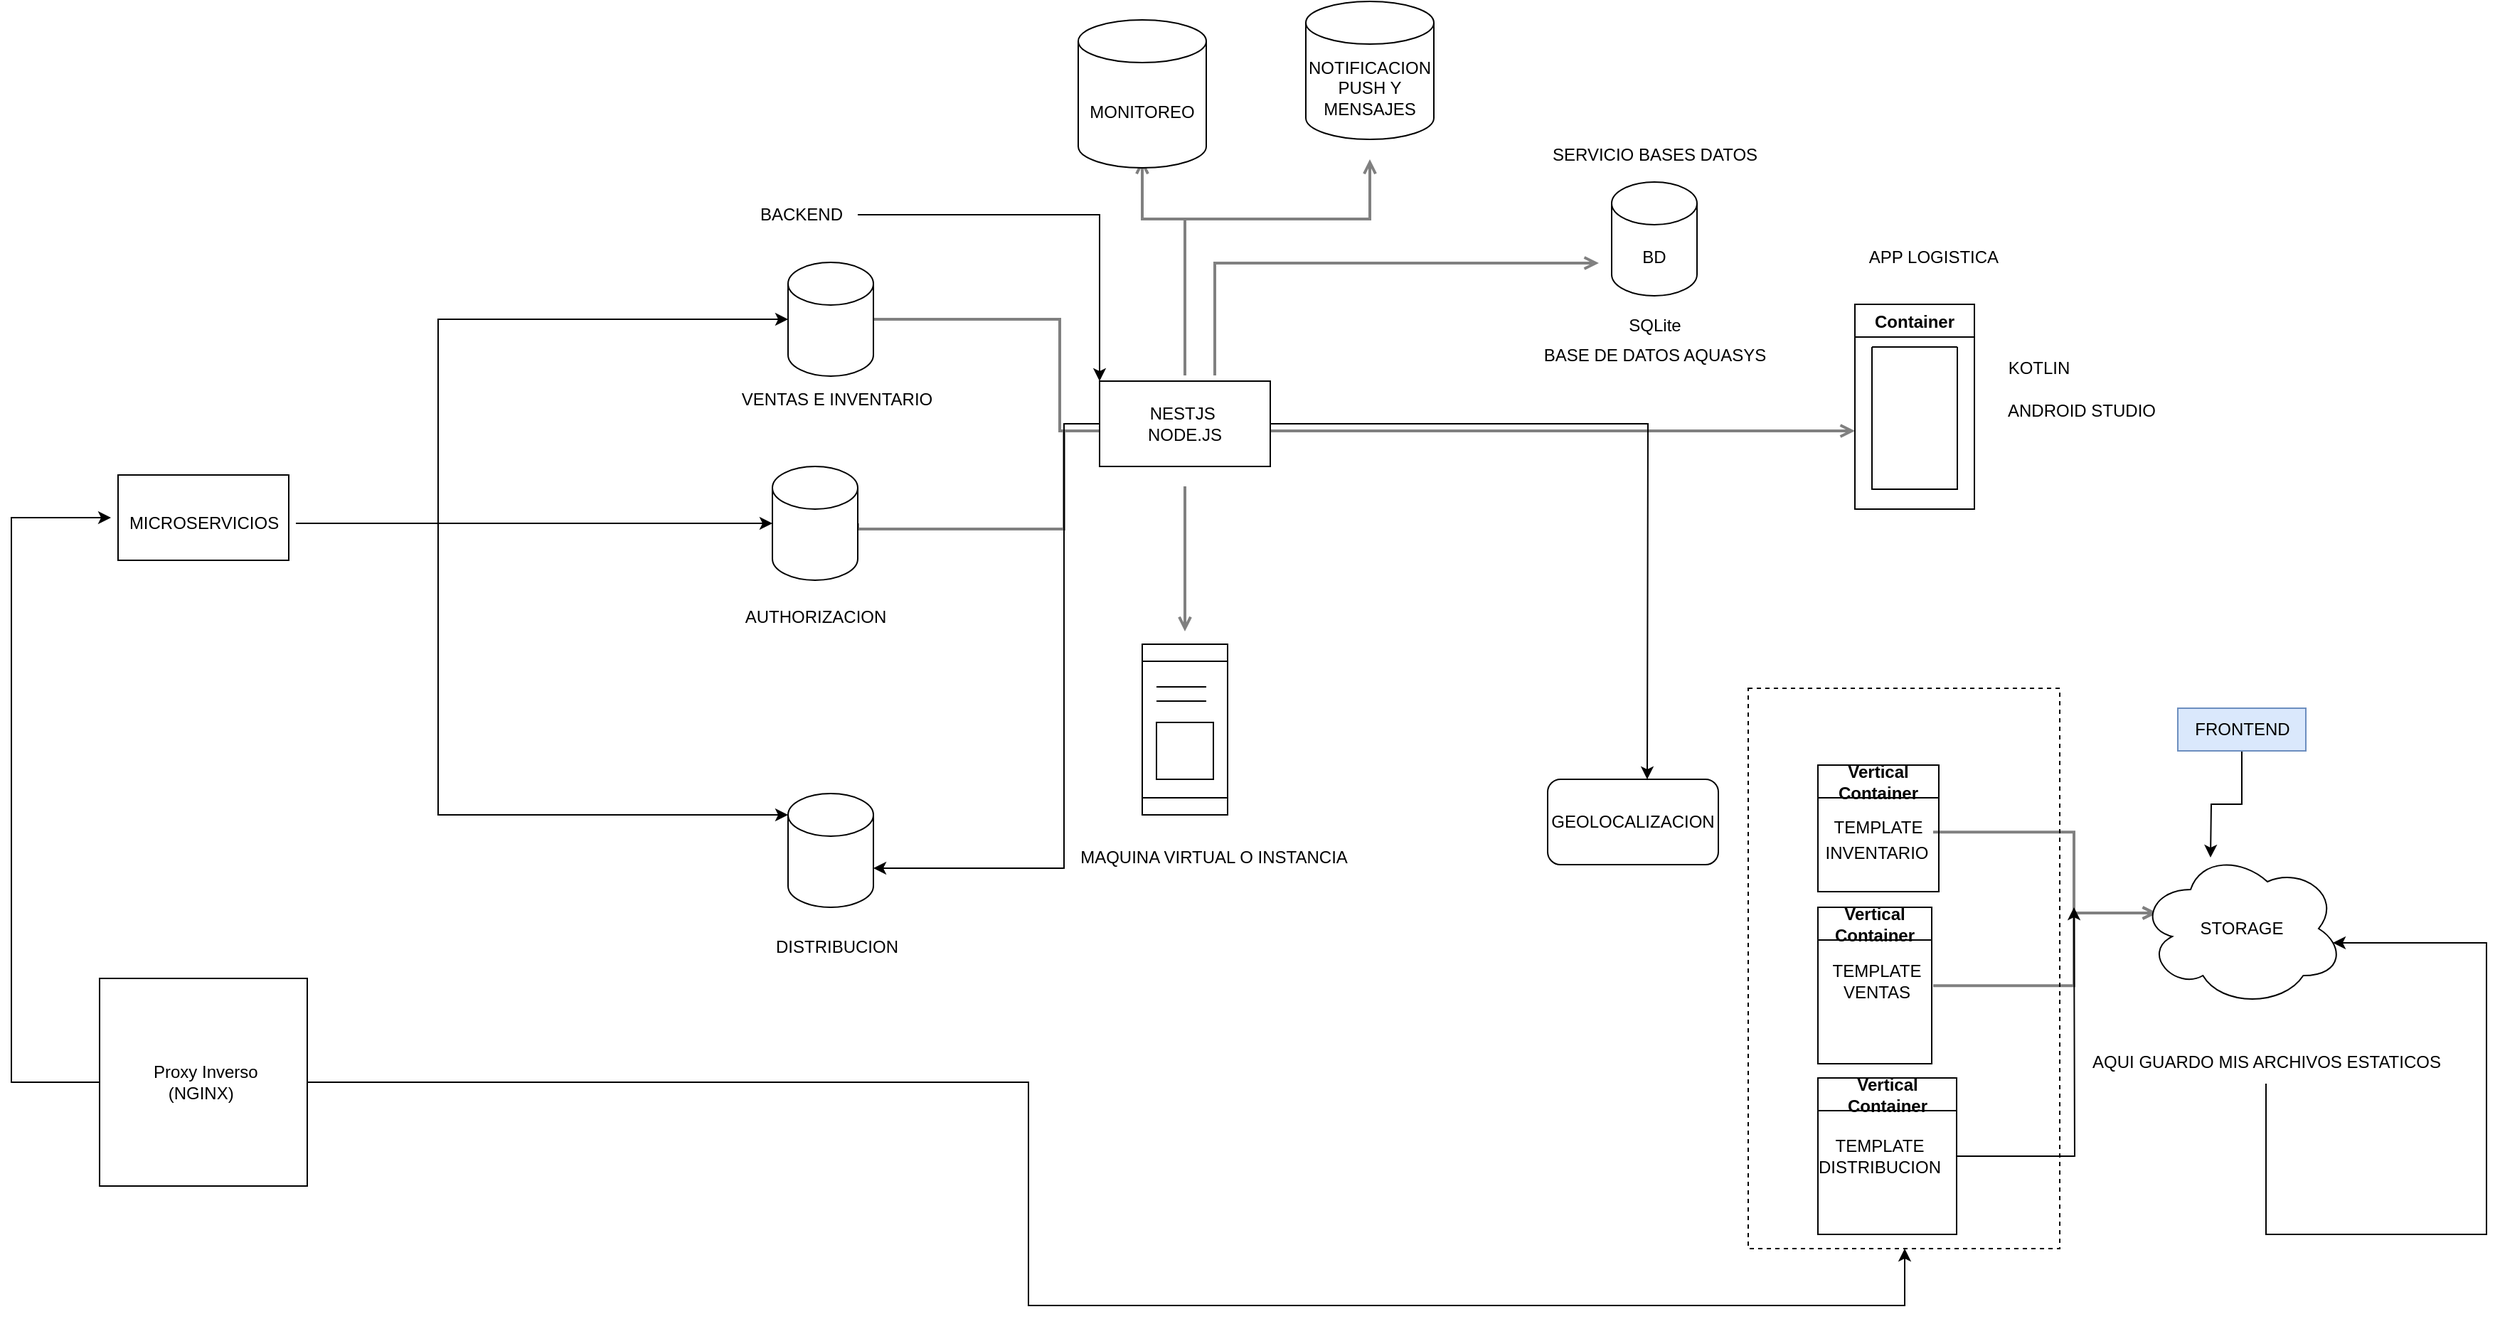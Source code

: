 <mxfile version="25.0.3">
  <diagram id="Ht1M8jgEwFfnCIfOTk4-" name="Page-1">
    <mxGraphModel dx="2049" dy="1271" grid="1" gridSize="10" guides="1" tooltips="1" connect="1" arrows="1" fold="1" page="1" pageScale="1" pageWidth="1169" pageHeight="827" math="0" shadow="0">
      <root>
        <mxCell id="0" />
        <mxCell id="1" parent="0" />
        <mxCell id="skcrEZ2b_6ta0W19hMza-21" value="" style="rounded=0;whiteSpace=wrap;html=1;" vertex="1" parent="1">
          <mxGeometry x="-425" y="-494" width="120" height="60" as="geometry" />
        </mxCell>
        <mxCell id="UEzPUAAOIrF-is8g5C7q-164" style="edgeStyle=orthogonalEdgeStyle;rounded=0;orthogonalLoop=1;jettySize=auto;html=1;startArrow=none;startFill=0;endArrow=open;endFill=0;strokeColor=#808080;strokeWidth=2;exitX=1;exitY=0.5;exitDx=0;exitDy=0;exitPerimeter=0;" parent="1" source="skcrEZ2b_6ta0W19hMza-10" edge="1">
          <mxGeometry relative="1" as="geometry">
            <Array as="points">
              <mxPoint x="237" y="-603" />
              <mxPoint x="237" y="-525" />
            </Array>
            <mxPoint x="120" y="-600" as="sourcePoint" />
            <mxPoint x="286" y="-525" as="targetPoint" />
          </mxGeometry>
        </mxCell>
        <mxCell id="UEzPUAAOIrF-is8g5C7q-165" style="edgeStyle=orthogonalEdgeStyle;rounded=0;orthogonalLoop=1;jettySize=auto;html=1;startArrow=none;startFill=0;endArrow=open;endFill=0;strokeColor=#808080;strokeWidth=2;exitX=1;exitY=0.5;exitDx=0;exitDy=0;exitPerimeter=0;" parent="1" source="skcrEZ2b_6ta0W19hMza-11" edge="1">
          <mxGeometry relative="1" as="geometry">
            <Array as="points">
              <mxPoint x="95" y="-456" />
              <mxPoint x="240" y="-456" />
              <mxPoint x="240" y="-525" />
            </Array>
            <mxPoint x="123.779" y="-456" as="sourcePoint" />
            <mxPoint x="286" y="-525" as="targetPoint" />
          </mxGeometry>
        </mxCell>
        <mxCell id="UEzPUAAOIrF-is8g5C7q-162" style="edgeStyle=orthogonalEdgeStyle;rounded=0;orthogonalLoop=1;jettySize=auto;html=1;startArrow=none;startFill=0;endArrow=open;endFill=0;strokeColor=#808080;strokeWidth=2;" parent="1" edge="1">
          <mxGeometry relative="1" as="geometry">
            <Array as="points">
              <mxPoint x="325" y="-674" />
              <mxPoint x="295" y="-674" />
            </Array>
            <mxPoint x="325" y="-564" as="sourcePoint" />
            <mxPoint x="295" y="-716" as="targetPoint" />
          </mxGeometry>
        </mxCell>
        <mxCell id="UEzPUAAOIrF-is8g5C7q-163" style="edgeStyle=orthogonalEdgeStyle;rounded=0;orthogonalLoop=1;jettySize=auto;html=1;startArrow=none;startFill=0;endArrow=open;endFill=0;strokeColor=#808080;strokeWidth=2;" parent="1" edge="1">
          <mxGeometry relative="1" as="geometry">
            <Array as="points">
              <mxPoint x="325" y="-674" />
              <mxPoint x="455" y="-674" />
            </Array>
            <mxPoint x="325" y="-564" as="sourcePoint" />
            <mxPoint x="455" y="-716" as="targetPoint" />
          </mxGeometry>
        </mxCell>
        <mxCell id="UEzPUAAOIrF-is8g5C7q-166" style="edgeStyle=orthogonalEdgeStyle;rounded=0;orthogonalLoop=1;jettySize=auto;html=1;startArrow=none;startFill=0;endArrow=open;endFill=0;strokeColor=#808080;strokeWidth=2;" parent="1" edge="1">
          <mxGeometry relative="1" as="geometry">
            <mxPoint x="325" y="-486" as="sourcePoint" />
            <mxPoint x="325" y="-383.982" as="targetPoint" />
          </mxGeometry>
        </mxCell>
        <mxCell id="UEzPUAAOIrF-is8g5C7q-167" style="edgeStyle=orthogonalEdgeStyle;rounded=0;orthogonalLoop=1;jettySize=auto;html=1;startArrow=none;startFill=0;endArrow=open;endFill=0;strokeColor=#808080;strokeWidth=2;" parent="1" edge="1">
          <mxGeometry relative="1" as="geometry">
            <mxPoint x="796" y="-525" as="targetPoint" />
            <Array as="points">
              <mxPoint x="686" y="-525" />
              <mxPoint x="686" y="-525" />
            </Array>
            <mxPoint x="364" y="-525" as="sourcePoint" />
          </mxGeometry>
        </mxCell>
        <mxCell id="UEzPUAAOIrF-is8g5C7q-168" style="edgeStyle=orthogonalEdgeStyle;rounded=0;orthogonalLoop=1;jettySize=auto;html=1;startArrow=none;startFill=0;endArrow=open;endFill=0;strokeColor=#808080;strokeWidth=2;" parent="1" edge="1">
          <mxGeometry relative="1" as="geometry">
            <Array as="points">
              <mxPoint x="346" y="-643" />
            </Array>
            <mxPoint x="346" y="-564" as="sourcePoint" />
            <mxPoint x="616" y="-643" as="targetPoint" />
          </mxGeometry>
        </mxCell>
        <mxCell id="UEzPUAAOIrF-is8g5C7q-172" style="edgeStyle=orthogonalEdgeStyle;rounded=0;orthogonalLoop=1;jettySize=auto;html=1;startArrow=none;startFill=0;endArrow=open;endFill=0;strokeColor=#808080;strokeWidth=2;" parent="1" edge="1">
          <mxGeometry relative="1" as="geometry">
            <Array as="points">
              <mxPoint x="950" y="-243" />
              <mxPoint x="950" y="-186" />
            </Array>
            <mxPoint x="851" y="-242.9" as="sourcePoint" />
            <mxPoint x="1008.508" y="-186" as="targetPoint" />
          </mxGeometry>
        </mxCell>
        <mxCell id="UEzPUAAOIrF-is8g5C7q-173" style="edgeStyle=orthogonalEdgeStyle;rounded=0;orthogonalLoop=1;jettySize=auto;html=1;startArrow=none;startFill=0;endArrow=open;endFill=0;strokeColor=#808080;strokeWidth=2;" parent="1" edge="1">
          <mxGeometry relative="1" as="geometry">
            <Array as="points">
              <mxPoint x="950" y="-135" />
              <mxPoint x="950" y="-186" />
            </Array>
            <mxPoint x="851" y="-134.9" as="sourcePoint" />
            <mxPoint x="1008.508" y="-186" as="targetPoint" />
          </mxGeometry>
        </mxCell>
        <mxCell id="UEzPUAAOIrF-is8g5C7q-155" value="" style="rounded=0;whiteSpace=wrap;html=1;dashed=1;labelBackgroundColor=#ffffff;fillColor=none;gradientColor=none;container=1;pointerEvents=0;collapsible=0;recursiveResize=0;" parent="1" vertex="1">
          <mxGeometry x="721" y="-344" width="219" height="394" as="geometry" />
        </mxCell>
        <mxCell id="skcrEZ2b_6ta0W19hMza-36" value="Vertical Container" style="swimlane;whiteSpace=wrap;html=1;" vertex="1" parent="UEzPUAAOIrF-is8g5C7q-155">
          <mxGeometry x="49" y="54" width="85" height="89" as="geometry" />
        </mxCell>
        <mxCell id="skcrEZ2b_6ta0W19hMza-38" value="TEMPLATE" style="text;html=1;align=center;verticalAlign=middle;resizable=0;points=[];autosize=1;strokeColor=none;fillColor=none;" vertex="1" parent="skcrEZ2b_6ta0W19hMza-36">
          <mxGeometry x="-3.5" y="29" width="90" height="30" as="geometry" />
        </mxCell>
        <mxCell id="skcrEZ2b_6ta0W19hMza-41" value="INVENTARIO" style="text;html=1;align=center;verticalAlign=middle;resizable=0;points=[];autosize=1;strokeColor=none;fillColor=none;" vertex="1" parent="skcrEZ2b_6ta0W19hMza-36">
          <mxGeometry x="-9" y="47" width="100" height="30" as="geometry" />
        </mxCell>
        <mxCell id="skcrEZ2b_6ta0W19hMza-39" value="Vertical Container" style="swimlane;whiteSpace=wrap;html=1;" vertex="1" parent="UEzPUAAOIrF-is8g5C7q-155">
          <mxGeometry x="49" y="154" width="80" height="110" as="geometry" />
        </mxCell>
        <mxCell id="skcrEZ2b_6ta0W19hMza-43" style="edgeStyle=orthogonalEdgeStyle;rounded=0;orthogonalLoop=1;jettySize=auto;html=1;" edge="1" parent="UEzPUAAOIrF-is8g5C7q-155" source="skcrEZ2b_6ta0W19hMza-42">
          <mxGeometry relative="1" as="geometry">
            <mxPoint x="229" y="154" as="targetPoint" />
          </mxGeometry>
        </mxCell>
        <mxCell id="skcrEZ2b_6ta0W19hMza-42" value="Vertical Container" style="swimlane;whiteSpace=wrap;html=1;" vertex="1" parent="UEzPUAAOIrF-is8g5C7q-155">
          <mxGeometry x="49" y="274" width="97.5" height="110" as="geometry" />
        </mxCell>
        <mxCell id="skcrEZ2b_6ta0W19hMza-44" value="TEMPLATE&lt;div&gt;DISTRIBUCION&lt;/div&gt;" style="text;html=1;align=center;verticalAlign=middle;resizable=0;points=[];autosize=1;strokeColor=none;fillColor=none;" vertex="1" parent="skcrEZ2b_6ta0W19hMza-42">
          <mxGeometry x="-12.5" y="35" width="110" height="40" as="geometry" />
        </mxCell>
        <mxCell id="skcrEZ2b_6ta0W19hMza-1" value="BD" style="shape=cylinder3;whiteSpace=wrap;html=1;boundedLbl=1;backgroundOutline=1;size=15;" vertex="1" parent="1">
          <mxGeometry x="625" y="-700" width="60" height="80" as="geometry" />
        </mxCell>
        <mxCell id="skcrEZ2b_6ta0W19hMza-56" style="edgeStyle=orthogonalEdgeStyle;rounded=0;orthogonalLoop=1;jettySize=auto;html=1;" edge="1" parent="1" source="skcrEZ2b_6ta0W19hMza-2">
          <mxGeometry relative="1" as="geometry">
            <mxPoint x="650" y="-280" as="targetPoint" />
          </mxGeometry>
        </mxCell>
        <mxCell id="skcrEZ2b_6ta0W19hMza-2" value="NESTJS&lt;span style=&quot;background-color: initial;&quot;&gt;&amp;nbsp;&lt;/span&gt;&lt;div&gt;&lt;div&gt;NODE.JS&lt;/div&gt;&lt;/div&gt;" style="rounded=0;whiteSpace=wrap;html=1;" vertex="1" parent="1">
          <mxGeometry x="265" y="-560" width="120" height="60" as="geometry" />
        </mxCell>
        <mxCell id="skcrEZ2b_6ta0W19hMza-3" value="SQLite" style="text;html=1;align=center;verticalAlign=middle;resizable=0;points=[];autosize=1;strokeColor=none;fillColor=none;" vertex="1" parent="1">
          <mxGeometry x="625" y="-614" width="60" height="30" as="geometry" />
        </mxCell>
        <mxCell id="skcrEZ2b_6ta0W19hMza-5" value="BASE DE DATOS AQUASYS" style="text;html=1;align=center;verticalAlign=middle;resizable=0;points=[];autosize=1;strokeColor=none;fillColor=none;" vertex="1" parent="1">
          <mxGeometry x="565" y="-593.5" width="180" height="30" as="geometry" />
        </mxCell>
        <mxCell id="skcrEZ2b_6ta0W19hMza-7" style="edgeStyle=orthogonalEdgeStyle;rounded=0;orthogonalLoop=1;jettySize=auto;html=1;entryX=0;entryY=0;entryDx=0;entryDy=0;" edge="1" parent="1" source="skcrEZ2b_6ta0W19hMza-6" target="skcrEZ2b_6ta0W19hMza-2">
          <mxGeometry relative="1" as="geometry" />
        </mxCell>
        <mxCell id="skcrEZ2b_6ta0W19hMza-6" value="BACKEND" style="text;html=1;align=center;verticalAlign=middle;resizable=0;points=[];autosize=1;strokeColor=none;fillColor=none;" vertex="1" parent="1">
          <mxGeometry x="15" y="-692" width="80" height="30" as="geometry" />
        </mxCell>
        <mxCell id="skcrEZ2b_6ta0W19hMza-10" value="" style="shape=cylinder3;whiteSpace=wrap;html=1;boundedLbl=1;backgroundOutline=1;size=15;" vertex="1" parent="1">
          <mxGeometry x="46" y="-643.5" width="60" height="80" as="geometry" />
        </mxCell>
        <mxCell id="skcrEZ2b_6ta0W19hMza-11" value="" style="shape=cylinder3;whiteSpace=wrap;html=1;boundedLbl=1;backgroundOutline=1;size=15;" vertex="1" parent="1">
          <mxGeometry x="35" y="-500" width="60" height="80" as="geometry" />
        </mxCell>
        <mxCell id="skcrEZ2b_6ta0W19hMza-12" value="" style="shape=cylinder3;whiteSpace=wrap;html=1;boundedLbl=1;backgroundOutline=1;size=15;" vertex="1" parent="1">
          <mxGeometry x="46" y="-270" width="60" height="80" as="geometry" />
        </mxCell>
        <mxCell id="skcrEZ2b_6ta0W19hMza-13" value="VENTAS E INVENTARIO" style="text;html=1;align=center;verticalAlign=middle;resizable=0;points=[];autosize=1;strokeColor=none;fillColor=none;" vertex="1" parent="1">
          <mxGeometry y="-562" width="160" height="30" as="geometry" />
        </mxCell>
        <mxCell id="skcrEZ2b_6ta0W19hMza-14" value="AUTHORIZACION" style="text;html=1;align=center;verticalAlign=middle;resizable=0;points=[];autosize=1;strokeColor=none;fillColor=none;" vertex="1" parent="1">
          <mxGeometry x="5" y="-409.5" width="120" height="30" as="geometry" />
        </mxCell>
        <mxCell id="skcrEZ2b_6ta0W19hMza-15" value="DISTRIBUCION" style="text;html=1;align=center;verticalAlign=middle;resizable=0;points=[];autosize=1;strokeColor=none;fillColor=none;" vertex="1" parent="1">
          <mxGeometry x="25" y="-177" width="110" height="30" as="geometry" />
        </mxCell>
        <mxCell id="skcrEZ2b_6ta0W19hMza-16" value="MICROSERVICIOS" style="text;html=1;align=center;verticalAlign=middle;resizable=0;points=[];autosize=1;strokeColor=none;fillColor=none;" vertex="1" parent="1">
          <mxGeometry x="-430" y="-475" width="130" height="30" as="geometry" />
        </mxCell>
        <mxCell id="skcrEZ2b_6ta0W19hMza-18" style="edgeStyle=orthogonalEdgeStyle;rounded=0;orthogonalLoop=1;jettySize=auto;html=1;entryX=0;entryY=0;entryDx=0;entryDy=15;entryPerimeter=0;" edge="1" parent="1" source="skcrEZ2b_6ta0W19hMza-16" target="skcrEZ2b_6ta0W19hMza-12">
          <mxGeometry relative="1" as="geometry">
            <Array as="points">
              <mxPoint x="-200" y="-460" />
              <mxPoint x="-200" y="-255" />
            </Array>
          </mxGeometry>
        </mxCell>
        <mxCell id="skcrEZ2b_6ta0W19hMza-19" style="edgeStyle=orthogonalEdgeStyle;rounded=0;orthogonalLoop=1;jettySize=auto;html=1;entryX=0;entryY=0.5;entryDx=0;entryDy=0;entryPerimeter=0;" edge="1" parent="1" source="skcrEZ2b_6ta0W19hMza-16" target="skcrEZ2b_6ta0W19hMza-11">
          <mxGeometry relative="1" as="geometry">
            <Array as="points">
              <mxPoint x="-230" y="-460" />
              <mxPoint x="-230" y="-460" />
            </Array>
          </mxGeometry>
        </mxCell>
        <mxCell id="skcrEZ2b_6ta0W19hMza-20" style="edgeStyle=orthogonalEdgeStyle;rounded=0;orthogonalLoop=1;jettySize=auto;html=1;entryX=0;entryY=0.5;entryDx=0;entryDy=0;entryPerimeter=0;" edge="1" parent="1" source="skcrEZ2b_6ta0W19hMza-16" target="skcrEZ2b_6ta0W19hMza-10">
          <mxGeometry relative="1" as="geometry">
            <Array as="points">
              <mxPoint x="-200" y="-460" />
              <mxPoint x="-200" y="-603" />
            </Array>
          </mxGeometry>
        </mxCell>
        <mxCell id="skcrEZ2b_6ta0W19hMza-22" style="edgeStyle=orthogonalEdgeStyle;rounded=0;orthogonalLoop=1;jettySize=auto;html=1;entryX=1;entryY=0;entryDx=0;entryDy=52.5;entryPerimeter=0;" edge="1" parent="1" source="skcrEZ2b_6ta0W19hMza-2" target="skcrEZ2b_6ta0W19hMza-12">
          <mxGeometry relative="1" as="geometry">
            <Array as="points">
              <mxPoint x="240" y="-530" />
              <mxPoint x="240" y="-217" />
            </Array>
          </mxGeometry>
        </mxCell>
        <mxCell id="skcrEZ2b_6ta0W19hMza-26" style="edgeStyle=orthogonalEdgeStyle;rounded=0;orthogonalLoop=1;jettySize=auto;html=1;" edge="1" parent="1" source="skcrEZ2b_6ta0W19hMza-23" target="UEzPUAAOIrF-is8g5C7q-155">
          <mxGeometry relative="1" as="geometry">
            <Array as="points">
              <mxPoint x="215" y="-67" />
              <mxPoint x="215" y="90" />
              <mxPoint x="831" y="90" />
            </Array>
          </mxGeometry>
        </mxCell>
        <mxCell id="skcrEZ2b_6ta0W19hMza-23" value="&amp;nbsp;Proxy Inverso&lt;div&gt;&amp;nbsp;(NGINX)&amp;nbsp;&amp;nbsp;&lt;/div&gt;" style="whiteSpace=wrap;html=1;aspect=fixed;" vertex="1" parent="1">
          <mxGeometry x="-438" y="-140" width="146" height="146" as="geometry" />
        </mxCell>
        <mxCell id="skcrEZ2b_6ta0W19hMza-25" style="edgeStyle=orthogonalEdgeStyle;rounded=0;orthogonalLoop=1;jettySize=auto;html=1;entryX=0;entryY=0.367;entryDx=0;entryDy=0;entryPerimeter=0;" edge="1" parent="1" source="skcrEZ2b_6ta0W19hMza-23" target="skcrEZ2b_6ta0W19hMza-16">
          <mxGeometry relative="1" as="geometry">
            <Array as="points">
              <mxPoint x="-500" y="-67" />
              <mxPoint x="-500" y="-464" />
            </Array>
          </mxGeometry>
        </mxCell>
        <mxCell id="skcrEZ2b_6ta0W19hMza-28" style="edgeStyle=orthogonalEdgeStyle;rounded=0;orthogonalLoop=1;jettySize=auto;html=1;" edge="1" parent="1" source="skcrEZ2b_6ta0W19hMza-27">
          <mxGeometry relative="1" as="geometry">
            <mxPoint x="1046" y="-225" as="targetPoint" />
          </mxGeometry>
        </mxCell>
        <mxCell id="skcrEZ2b_6ta0W19hMza-27" value="FRONTEND" style="text;html=1;align=center;verticalAlign=middle;resizable=0;points=[];autosize=1;fillColor=#dae8fc;strokeColor=#6c8ebf;" vertex="1" parent="1">
          <mxGeometry x="1023" y="-330" width="90" height="30" as="geometry" />
        </mxCell>
        <mxCell id="skcrEZ2b_6ta0W19hMza-34" style="edgeStyle=orthogonalEdgeStyle;rounded=0;orthogonalLoop=1;jettySize=auto;html=1;entryX=1;entryY=0.5;entryDx=0;entryDy=0;" edge="1" parent="1" source="skcrEZ2b_6ta0W19hMza-33">
          <mxGeometry relative="1" as="geometry">
            <mxPoint x="1132" y="-165" as="targetPoint" />
            <Array as="points">
              <mxPoint x="1085" y="40" />
              <mxPoint x="1240" y="40" />
              <mxPoint x="1240" y="-165" />
            </Array>
          </mxGeometry>
        </mxCell>
        <mxCell id="skcrEZ2b_6ta0W19hMza-33" value="AQUI GUARDO MIS ARCHIVOS ESTATICOS" style="text;html=1;align=center;verticalAlign=middle;resizable=0;points=[];autosize=1;strokeColor=none;fillColor=none;" vertex="1" parent="1">
          <mxGeometry x="950" y="-96" width="270" height="30" as="geometry" />
        </mxCell>
        <mxCell id="skcrEZ2b_6ta0W19hMza-35" value="STORAGE" style="ellipse;shape=cloud;whiteSpace=wrap;html=1;" vertex="1" parent="1">
          <mxGeometry x="996" y="-230" width="144" height="110" as="geometry" />
        </mxCell>
        <mxCell id="skcrEZ2b_6ta0W19hMza-40" value="TEMPLATE&lt;div&gt;VENTAS&lt;/div&gt;" style="text;html=1;align=center;verticalAlign=middle;resizable=0;points=[];autosize=1;strokeColor=none;fillColor=none;" vertex="1" parent="1">
          <mxGeometry x="766" y="-158" width="90" height="40" as="geometry" />
        </mxCell>
        <mxCell id="skcrEZ2b_6ta0W19hMza-46" value="MONITOREO" style="shape=cylinder3;whiteSpace=wrap;html=1;boundedLbl=1;backgroundOutline=1;size=15;" vertex="1" parent="1">
          <mxGeometry x="250" y="-814" width="90" height="104" as="geometry" />
        </mxCell>
        <mxCell id="skcrEZ2b_6ta0W19hMza-47" value="NOTIFICACION PUSH Y MENSAJES" style="shape=cylinder3;whiteSpace=wrap;html=1;boundedLbl=1;backgroundOutline=1;size=15;" vertex="1" parent="1">
          <mxGeometry x="410" y="-827" width="90" height="97" as="geometry" />
        </mxCell>
        <mxCell id="skcrEZ2b_6ta0W19hMza-50" value="" style="shape=process;whiteSpace=wrap;html=1;backgroundOutline=1;rotation=-90;" vertex="1" parent="1">
          <mxGeometry x="265" y="-345" width="120" height="60" as="geometry" />
        </mxCell>
        <mxCell id="skcrEZ2b_6ta0W19hMza-51" value="" style="whiteSpace=wrap;html=1;aspect=fixed;" vertex="1" parent="1">
          <mxGeometry x="305" y="-320" width="40" height="40" as="geometry" />
        </mxCell>
        <mxCell id="skcrEZ2b_6ta0W19hMza-53" value="" style="endArrow=none;html=1;rounded=0;" edge="1" parent="1">
          <mxGeometry width="50" height="50" relative="1" as="geometry">
            <mxPoint x="305" y="-345" as="sourcePoint" />
            <mxPoint x="340" y="-345" as="targetPoint" />
          </mxGeometry>
        </mxCell>
        <mxCell id="skcrEZ2b_6ta0W19hMza-54" value="" style="endArrow=none;html=1;rounded=0;" edge="1" parent="1">
          <mxGeometry width="50" height="50" relative="1" as="geometry">
            <mxPoint x="305" y="-335" as="sourcePoint" />
            <mxPoint x="340" y="-335" as="targetPoint" />
          </mxGeometry>
        </mxCell>
        <mxCell id="skcrEZ2b_6ta0W19hMza-55" value="SERVICIO BASES DATOS" style="text;html=1;align=center;verticalAlign=middle;resizable=0;points=[];autosize=1;strokeColor=none;fillColor=none;" vertex="1" parent="1">
          <mxGeometry x="570" y="-734" width="170" height="30" as="geometry" />
        </mxCell>
        <mxCell id="skcrEZ2b_6ta0W19hMza-57" value="GEOLOCALIZACION" style="rounded=1;whiteSpace=wrap;html=1;" vertex="1" parent="1">
          <mxGeometry x="580" y="-280" width="120" height="60" as="geometry" />
        </mxCell>
        <mxCell id="skcrEZ2b_6ta0W19hMza-58" value="MAQUINA VIRTUAL O INSTANCIA" style="text;html=1;align=center;verticalAlign=middle;resizable=0;points=[];autosize=1;strokeColor=none;fillColor=none;" vertex="1" parent="1">
          <mxGeometry x="240" y="-240" width="210" height="30" as="geometry" />
        </mxCell>
        <mxCell id="skcrEZ2b_6ta0W19hMza-59" value="Container" style="swimlane;" vertex="1" parent="1">
          <mxGeometry x="796" y="-614" width="84" height="144" as="geometry" />
        </mxCell>
        <mxCell id="skcrEZ2b_6ta0W19hMza-62" value="" style="swimlane;startSize=0;" vertex="1" parent="skcrEZ2b_6ta0W19hMza-59">
          <mxGeometry x="12" y="30" width="60" height="100" as="geometry" />
        </mxCell>
        <mxCell id="skcrEZ2b_6ta0W19hMza-61" value="KOTLIN" style="text;html=1;align=center;verticalAlign=middle;resizable=0;points=[];autosize=1;strokeColor=none;fillColor=none;" vertex="1" parent="1">
          <mxGeometry x="890" y="-584" width="70" height="30" as="geometry" />
        </mxCell>
        <mxCell id="skcrEZ2b_6ta0W19hMza-60" value="APP LOGISTICA" style="text;html=1;align=center;verticalAlign=middle;resizable=0;points=[];autosize=1;strokeColor=none;fillColor=none;" vertex="1" parent="1">
          <mxGeometry x="796" y="-662" width="110" height="30" as="geometry" />
        </mxCell>
        <mxCell id="skcrEZ2b_6ta0W19hMza-63" value="ANDROID STUDIO" style="text;html=1;align=center;verticalAlign=middle;resizable=0;points=[];autosize=1;strokeColor=none;fillColor=none;" vertex="1" parent="1">
          <mxGeometry x="890" y="-554" width="130" height="30" as="geometry" />
        </mxCell>
      </root>
    </mxGraphModel>
  </diagram>
</mxfile>
